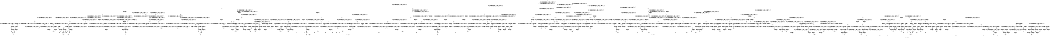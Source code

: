 digraph BCG {
size = "7, 10.5";
center = TRUE;
node [shape = circle];
0 [peripheries = 2];
0 -> 1 [label = "EX !0 !ATOMIC_EXCH_BRANCH (1, +0, TRUE, +0, 1, TRUE) !{0, 1, 2}"];
0 -> 2 [label = "EX !2 !ATOMIC_EXCH_BRANCH (1, +1, TRUE, +0, 2, TRUE) !{0, 1, 2}"];
0 -> 3 [label = "EX !1 !ATOMIC_EXCH_BRANCH (1, +1, TRUE, +1, 1, FALSE) !{0, 1, 2}"];
0 -> 4 [label = "EX !0 !ATOMIC_EXCH_BRANCH (1, +0, TRUE, +0, 1, TRUE) !{0, 1, 2}"];
1 -> 1 [label = "EX !0 !ATOMIC_EXCH_BRANCH (1, +0, TRUE, +0, 1, TRUE) !{0, 1, 2}"];
1 -> 5 [label = "EX !2 !ATOMIC_EXCH_BRANCH (1, +1, TRUE, +0, 2, TRUE) !{0, 1, 2}"];
1 -> 6 [label = "EX !1 !ATOMIC_EXCH_BRANCH (1, +1, TRUE, +1, 1, FALSE) !{0, 1, 2}"];
1 -> 4 [label = "EX !0 !ATOMIC_EXCH_BRANCH (1, +0, TRUE, +0, 1, TRUE) !{0, 1, 2}"];
2 -> 7 [label = "EX !0 !ATOMIC_EXCH_BRANCH (1, +0, TRUE, +0, 1, FALSE) !{0, 1, 2}"];
2 -> 8 [label = "EX !1 !ATOMIC_EXCH_BRANCH (1, +1, TRUE, +1, 1, TRUE) !{0, 1, 2}"];
2 -> 9 [label = "TERMINATE !2"];
2 -> 10 [label = "EX !0 !ATOMIC_EXCH_BRANCH (1, +0, TRUE, +0, 1, FALSE) !{0, 1, 2}"];
3 -> 11 [label = "EX !0 !ATOMIC_EXCH_BRANCH (1, +0, TRUE, +0, 1, FALSE) !{0, 1, 2}"];
3 -> 12 [label = "EX !2 !ATOMIC_EXCH_BRANCH (1, +1, TRUE, +0, 2, FALSE) !{0, 1, 2}"];
3 -> 13 [label = "TERMINATE !1"];
3 -> 14 [label = "EX !0 !ATOMIC_EXCH_BRANCH (1, +0, TRUE, +0, 1, FALSE) !{0, 1, 2}"];
4 -> 15 [label = "EX !1 !ATOMIC_EXCH_BRANCH (1, +1, TRUE, +1, 1, FALSE) !{0, 1, 2}"];
4 -> 4 [label = "EX !0 !ATOMIC_EXCH_BRANCH (1, +0, TRUE, +0, 1, TRUE) !{0, 1, 2}"];
4 -> 16 [label = "EX !2 !ATOMIC_EXCH_BRANCH (1, +1, TRUE, +0, 2, TRUE) !{0, 1, 2}"];
4 -> 17 [label = "EX !1 !ATOMIC_EXCH_BRANCH (1, +1, TRUE, +1, 1, FALSE) !{0, 1, 2}"];
5 -> 7 [label = "EX !0 !ATOMIC_EXCH_BRANCH (1, +0, TRUE, +0, 1, FALSE) !{0, 1, 2}"];
5 -> 18 [label = "EX !1 !ATOMIC_EXCH_BRANCH (1, +1, TRUE, +1, 1, TRUE) !{0, 1, 2}"];
5 -> 19 [label = "TERMINATE !2"];
5 -> 10 [label = "EX !0 !ATOMIC_EXCH_BRANCH (1, +0, TRUE, +0, 1, FALSE) !{0, 1, 2}"];
6 -> 11 [label = "EX !0 !ATOMIC_EXCH_BRANCH (1, +0, TRUE, +0, 1, FALSE) !{0, 1, 2}"];
6 -> 20 [label = "EX !2 !ATOMIC_EXCH_BRANCH (1, +1, TRUE, +0, 2, FALSE) !{0, 1, 2}"];
6 -> 21 [label = "TERMINATE !1"];
6 -> 14 [label = "EX !0 !ATOMIC_EXCH_BRANCH (1, +0, TRUE, +0, 1, FALSE) !{0, 1, 2}"];
7 -> 22 [label = "EX !1 !ATOMIC_EXCH_BRANCH (1, +1, TRUE, +1, 1, FALSE) !{0, 1, 2}"];
7 -> 23 [label = "TERMINATE !0"];
7 -> 24 [label = "TERMINATE !2"];
8 -> 8 [label = "EX !1 !ATOMIC_EXCH_BRANCH (1, +1, TRUE, +1, 1, TRUE) !{0, 1, 2}"];
8 -> 25 [label = "EX !0 !ATOMIC_EXCH_BRANCH (1, +0, TRUE, +0, 1, FALSE) !{0, 1, 2}"];
8 -> 26 [label = "TERMINATE !2"];
8 -> 27 [label = "EX !0 !ATOMIC_EXCH_BRANCH (1, +0, TRUE, +0, 1, FALSE) !{0, 1, 2}"];
9 -> 28 [label = "EX !0 !ATOMIC_EXCH_BRANCH (1, +0, TRUE, +0, 1, FALSE) !{0, 1}"];
9 -> 29 [label = "EX !1 !ATOMIC_EXCH_BRANCH (1, +1, TRUE, +1, 1, TRUE) !{0, 1}"];
9 -> 30 [label = "EX !0 !ATOMIC_EXCH_BRANCH (1, +0, TRUE, +0, 1, FALSE) !{0, 1}"];
10 -> 31 [label = "EX !1 !ATOMIC_EXCH_BRANCH (1, +1, TRUE, +1, 1, FALSE) !{0, 1, 2}"];
10 -> 32 [label = "EX !1 !ATOMIC_EXCH_BRANCH (1, +1, TRUE, +1, 1, FALSE) !{0, 1, 2}"];
10 -> 33 [label = "TERMINATE !0"];
10 -> 34 [label = "TERMINATE !2"];
11 -> 22 [label = "EX !2 !ATOMIC_EXCH_BRANCH (1, +1, TRUE, +0, 2, TRUE) !{0, 1, 2}"];
11 -> 35 [label = "TERMINATE !0"];
11 -> 36 [label = "TERMINATE !1"];
12 -> 37 [label = "EX !0 !ATOMIC_EXCH_BRANCH (1, +0, TRUE, +0, 1, FALSE) !{0, 1, 2}"];
12 -> 38 [label = "TERMINATE !2"];
12 -> 39 [label = "TERMINATE !1"];
12 -> 40 [label = "EX !0 !ATOMIC_EXCH_BRANCH (1, +0, TRUE, +0, 1, FALSE) !{0, 1, 2}"];
13 -> 41 [label = "EX !0 !ATOMIC_EXCH_BRANCH (1, +0, TRUE, +0, 1, FALSE) !{0, 2}"];
13 -> 42 [label = "EX !2 !ATOMIC_EXCH_BRANCH (1, +1, TRUE, +0, 2, FALSE) !{0, 2}"];
13 -> 43 [label = "EX !0 !ATOMIC_EXCH_BRANCH (1, +0, TRUE, +0, 1, FALSE) !{0, 2}"];
14 -> 32 [label = "EX !2 !ATOMIC_EXCH_BRANCH (1, +1, TRUE, +0, 2, TRUE) !{0, 1, 2}"];
14 -> 44 [label = "TERMINATE !0"];
14 -> 45 [label = "TERMINATE !1"];
15 -> 46 [label = "EX !2 !ATOMIC_EXCH_BRANCH (1, +1, TRUE, +0, 2, FALSE) !{0, 1, 2}"];
15 -> 47 [label = "EX !0 !ATOMIC_EXCH_BRANCH (1, +0, TRUE, +0, 1, FALSE) !{0, 1, 2}"];
15 -> 48 [label = "EX !2 !ATOMIC_EXCH_BRANCH (1, +1, TRUE, +0, 2, FALSE) !{0, 1, 2}"];
15 -> 49 [label = "TERMINATE !1"];
16 -> 50 [label = "EX !1 !ATOMIC_EXCH_BRANCH (1, +1, TRUE, +1, 1, TRUE) !{0, 1, 2}"];
16 -> 10 [label = "EX !0 !ATOMIC_EXCH_BRANCH (1, +0, TRUE, +0, 1, FALSE) !{0, 1, 2}"];
16 -> 51 [label = "EX !1 !ATOMIC_EXCH_BRANCH (1, +1, TRUE, +1, 1, TRUE) !{0, 1, 2}"];
16 -> 52 [label = "TERMINATE !2"];
17 -> 14 [label = "EX !0 !ATOMIC_EXCH_BRANCH (1, +0, TRUE, +0, 1, FALSE) !{0, 1, 2}"];
17 -> 53 [label = "EX !2 !ATOMIC_EXCH_BRANCH (1, +1, TRUE, +0, 2, FALSE) !{0, 1, 2}"];
17 -> 54 [label = "TERMINATE !1"];
18 -> 25 [label = "EX !0 !ATOMIC_EXCH_BRANCH (1, +0, TRUE, +0, 1, FALSE) !{0, 1, 2}"];
18 -> 18 [label = "EX !1 !ATOMIC_EXCH_BRANCH (1, +1, TRUE, +1, 1, TRUE) !{0, 1, 2}"];
18 -> 55 [label = "TERMINATE !2"];
18 -> 27 [label = "EX !0 !ATOMIC_EXCH_BRANCH (1, +0, TRUE, +0, 1, FALSE) !{0, 1, 2}"];
19 -> 28 [label = "EX !0 !ATOMIC_EXCH_BRANCH (1, +0, TRUE, +0, 1, FALSE) !{0, 1}"];
19 -> 56 [label = "EX !1 !ATOMIC_EXCH_BRANCH (1, +1, TRUE, +1, 1, TRUE) !{0, 1}"];
19 -> 30 [label = "EX !0 !ATOMIC_EXCH_BRANCH (1, +0, TRUE, +0, 1, FALSE) !{0, 1}"];
20 -> 37 [label = "EX !0 !ATOMIC_EXCH_BRANCH (1, +0, TRUE, +0, 1, FALSE) !{0, 1, 2}"];
20 -> 57 [label = "TERMINATE !2"];
20 -> 58 [label = "TERMINATE !1"];
20 -> 40 [label = "EX !0 !ATOMIC_EXCH_BRANCH (1, +0, TRUE, +0, 1, FALSE) !{0, 1, 2}"];
21 -> 41 [label = "EX !0 !ATOMIC_EXCH_BRANCH (1, +0, TRUE, +0, 1, FALSE) !{0, 2}"];
21 -> 59 [label = "EX !2 !ATOMIC_EXCH_BRANCH (1, +1, TRUE, +0, 2, FALSE) !{0, 2}"];
21 -> 43 [label = "EX !0 !ATOMIC_EXCH_BRANCH (1, +0, TRUE, +0, 1, FALSE) !{0, 2}"];
22 -> 60 [label = "TERMINATE !0"];
22 -> 61 [label = "TERMINATE !2"];
22 -> 62 [label = "TERMINATE !1"];
23 -> 63 [label = "EX !1 !ATOMIC_EXCH_BRANCH (1, +1, TRUE, +1, 1, FALSE) !{1, 2}"];
23 -> 64 [label = "TERMINATE !2"];
23 -> 65 [label = "EX !1 !ATOMIC_EXCH_BRANCH (1, +1, TRUE, +1, 1, FALSE) !{1, 2}"];
24 -> 66 [label = "EX !1 !ATOMIC_EXCH_BRANCH (1, +1, TRUE, +1, 1, FALSE) !{0, 1}"];
24 -> 67 [label = "TERMINATE !0"];
25 -> 22 [label = "EX !1 !ATOMIC_EXCH_BRANCH (1, +1, TRUE, +1, 1, FALSE) !{0, 1, 2}"];
25 -> 68 [label = "TERMINATE !0"];
25 -> 69 [label = "TERMINATE !2"];
26 -> 29 [label = "EX !1 !ATOMIC_EXCH_BRANCH (1, +1, TRUE, +1, 1, TRUE) !{0, 1}"];
26 -> 70 [label = "EX !0 !ATOMIC_EXCH_BRANCH (1, +0, TRUE, +0, 1, FALSE) !{0, 1}"];
26 -> 71 [label = "EX !0 !ATOMIC_EXCH_BRANCH (1, +0, TRUE, +0, 1, FALSE) !{0, 1}"];
27 -> 31 [label = "EX !1 !ATOMIC_EXCH_BRANCH (1, +1, TRUE, +1, 1, FALSE) !{0, 1, 2}"];
27 -> 32 [label = "EX !1 !ATOMIC_EXCH_BRANCH (1, +1, TRUE, +1, 1, FALSE) !{0, 1, 2}"];
27 -> 72 [label = "TERMINATE !0"];
27 -> 73 [label = "TERMINATE !2"];
28 -> 66 [label = "EX !1 !ATOMIC_EXCH_BRANCH (1, +1, TRUE, +1, 1, FALSE) !{0, 1}"];
28 -> 67 [label = "TERMINATE !0"];
29 -> 29 [label = "EX !1 !ATOMIC_EXCH_BRANCH (1, +1, TRUE, +1, 1, TRUE) !{0, 1}"];
29 -> 70 [label = "EX !0 !ATOMIC_EXCH_BRANCH (1, +0, TRUE, +0, 1, FALSE) !{0, 1}"];
29 -> 71 [label = "EX !0 !ATOMIC_EXCH_BRANCH (1, +0, TRUE, +0, 1, FALSE) !{0, 1}"];
30 -> 74 [label = "EX !1 !ATOMIC_EXCH_BRANCH (1, +1, TRUE, +1, 1, FALSE) !{0, 1}"];
30 -> 75 [label = "EX !1 !ATOMIC_EXCH_BRANCH (1, +1, TRUE, +1, 1, FALSE) !{0, 1}"];
30 -> 76 [label = "TERMINATE !0"];
31 -> 77 [label = "TERMINATE !0"];
31 -> 78 [label = "TERMINATE !2"];
31 -> 79 [label = "TERMINATE !1"];
32 -> 80 [label = "TERMINATE !0"];
32 -> 81 [label = "TERMINATE !2"];
32 -> 82 [label = "TERMINATE !1"];
33 -> 83 [label = "EX !1 !ATOMIC_EXCH_BRANCH (1, +1, TRUE, +1, 1, FALSE) !{1, 2}"];
33 -> 84 [label = "TERMINATE !2"];
34 -> 85 [label = "EX !1 !ATOMIC_EXCH_BRANCH (1, +1, TRUE, +1, 1, FALSE) !{0, 1}"];
34 -> 86 [label = "TERMINATE !0"];
35 -> 63 [label = "EX !2 !ATOMIC_EXCH_BRANCH (1, +1, TRUE, +0, 2, TRUE) !{1, 2}"];
35 -> 87 [label = "TERMINATE !1"];
36 -> 88 [label = "EX !2 !ATOMIC_EXCH_BRANCH (1, +1, TRUE, +0, 2, TRUE) !{0, 2}"];
36 -> 89 [label = "TERMINATE !0"];
37 -> 90 [label = "TERMINATE !0"];
37 -> 91 [label = "TERMINATE !2"];
37 -> 92 [label = "TERMINATE !1"];
38 -> 93 [label = "EX !0 !ATOMIC_EXCH_BRANCH (1, +0, TRUE, +0, 1, FALSE) !{0, 1}"];
38 -> 94 [label = "TERMINATE !1"];
38 -> 95 [label = "EX !0 !ATOMIC_EXCH_BRANCH (1, +0, TRUE, +0, 1, FALSE) !{0, 1}"];
39 -> 96 [label = "EX !0 !ATOMIC_EXCH_BRANCH (1, +0, TRUE, +0, 1, FALSE) !{0, 2}"];
39 -> 97 [label = "TERMINATE !2"];
39 -> 98 [label = "EX !0 !ATOMIC_EXCH_BRANCH (1, +0, TRUE, +0, 1, FALSE) !{0, 2}"];
40 -> 99 [label = "TERMINATE !0"];
40 -> 100 [label = "TERMINATE !2"];
40 -> 101 [label = "TERMINATE !1"];
41 -> 88 [label = "EX !2 !ATOMIC_EXCH_BRANCH (1, +1, TRUE, +0, 2, TRUE) !{0, 2}"];
41 -> 89 [label = "TERMINATE !0"];
42 -> 96 [label = "EX !0 !ATOMIC_EXCH_BRANCH (1, +0, TRUE, +0, 1, FALSE) !{0, 2}"];
42 -> 97 [label = "TERMINATE !2"];
42 -> 98 [label = "EX !0 !ATOMIC_EXCH_BRANCH (1, +0, TRUE, +0, 1, FALSE) !{0, 2}"];
43 -> 102 [label = "EX !2 !ATOMIC_EXCH_BRANCH (1, +1, TRUE, +0, 2, TRUE) !{0, 2}"];
43 -> 103 [label = "EX !2 !ATOMIC_EXCH_BRANCH (1, +1, TRUE, +0, 2, TRUE) !{0, 2}"];
43 -> 104 [label = "TERMINATE !0"];
44 -> 83 [label = "EX !2 !ATOMIC_EXCH_BRANCH (1, +1, TRUE, +0, 2, TRUE) !{1, 2}"];
44 -> 105 [label = "TERMINATE !1"];
45 -> 106 [label = "EX !2 !ATOMIC_EXCH_BRANCH (1, +1, TRUE, +0, 2, TRUE) !{0, 2}"];
45 -> 107 [label = "TERMINATE !0"];
46 -> 108 [label = "EX !0 !ATOMIC_EXCH_BRANCH (1, +0, TRUE, +0, 1, FALSE) !{0, 1, 2}"];
46 -> 109 [label = "TERMINATE !2"];
46 -> 110 [label = "TERMINATE !1"];
46 -> 40 [label = "EX !0 !ATOMIC_EXCH_BRANCH (1, +0, TRUE, +0, 1, FALSE) !{0, 1, 2}"];
47 -> 111 [label = "EX !2 !ATOMIC_EXCH_BRANCH (1, +1, TRUE, +0, 2, TRUE) !{0, 1, 2}"];
47 -> 31 [label = "EX !2 !ATOMIC_EXCH_BRANCH (1, +1, TRUE, +0, 2, TRUE) !{0, 1, 2}"];
47 -> 112 [label = "TERMINATE !0"];
47 -> 113 [label = "TERMINATE !1"];
48 -> 114 [label = "EX !0 !ATOMIC_EXCH_BRANCH (1, +0, TRUE, +0, 1, FALSE) !{0, 1, 2}"];
48 -> 115 [label = "TERMINATE !2"];
48 -> 116 [label = "TERMINATE !1"];
49 -> 117 [label = "EX !0 !ATOMIC_EXCH_BRANCH (1, +0, TRUE, +0, 1, FALSE) !{0, 2}"];
49 -> 118 [label = "EX !2 !ATOMIC_EXCH_BRANCH (1, +1, TRUE, +0, 2, FALSE) !{0, 2}"];
50 -> 119 [label = "EX !0 !ATOMIC_EXCH_BRANCH (1, +0, TRUE, +0, 1, FALSE) !{0, 1, 2}"];
50 -> 50 [label = "EX !1 !ATOMIC_EXCH_BRANCH (1, +1, TRUE, +1, 1, TRUE) !{0, 1, 2}"];
50 -> 120 [label = "TERMINATE !2"];
51 -> 50 [label = "EX !1 !ATOMIC_EXCH_BRANCH (1, +1, TRUE, +1, 1, TRUE) !{0, 1, 2}"];
51 -> 27 [label = "EX !0 !ATOMIC_EXCH_BRANCH (1, +0, TRUE, +0, 1, FALSE) !{0, 1, 2}"];
51 -> 51 [label = "EX !1 !ATOMIC_EXCH_BRANCH (1, +1, TRUE, +1, 1, TRUE) !{0, 1, 2}"];
51 -> 121 [label = "TERMINATE !2"];
52 -> 122 [label = "EX !0 !ATOMIC_EXCH_BRANCH (1, +0, TRUE, +0, 1, FALSE) !{0, 1}"];
52 -> 123 [label = "EX !1 !ATOMIC_EXCH_BRANCH (1, +1, TRUE, +1, 1, TRUE) !{0, 1}"];
53 -> 40 [label = "EX !0 !ATOMIC_EXCH_BRANCH (1, +0, TRUE, +0, 1, FALSE) !{0, 1, 2}"];
53 -> 124 [label = "TERMINATE !2"];
53 -> 125 [label = "TERMINATE !1"];
54 -> 126 [label = "EX !0 !ATOMIC_EXCH_BRANCH (1, +0, TRUE, +0, 1, FALSE) !{0, 2}"];
54 -> 127 [label = "EX !2 !ATOMIC_EXCH_BRANCH (1, +1, TRUE, +0, 2, FALSE) !{0, 2}"];
55 -> 70 [label = "EX !0 !ATOMIC_EXCH_BRANCH (1, +0, TRUE, +0, 1, FALSE) !{0, 1}"];
55 -> 56 [label = "EX !1 !ATOMIC_EXCH_BRANCH (1, +1, TRUE, +1, 1, TRUE) !{0, 1}"];
55 -> 71 [label = "EX !0 !ATOMIC_EXCH_BRANCH (1, +0, TRUE, +0, 1, FALSE) !{0, 1}"];
56 -> 70 [label = "EX !0 !ATOMIC_EXCH_BRANCH (1, +0, TRUE, +0, 1, FALSE) !{0, 1}"];
56 -> 56 [label = "EX !1 !ATOMIC_EXCH_BRANCH (1, +1, TRUE, +1, 1, TRUE) !{0, 1}"];
56 -> 71 [label = "EX !0 !ATOMIC_EXCH_BRANCH (1, +0, TRUE, +0, 1, FALSE) !{0, 1}"];
57 -> 93 [label = "EX !0 !ATOMIC_EXCH_BRANCH (1, +0, TRUE, +0, 1, FALSE) !{0, 1}"];
57 -> 128 [label = "TERMINATE !1"];
57 -> 95 [label = "EX !0 !ATOMIC_EXCH_BRANCH (1, +0, TRUE, +0, 1, FALSE) !{0, 1}"];
58 -> 96 [label = "EX !0 !ATOMIC_EXCH_BRANCH (1, +0, TRUE, +0, 1, FALSE) !{0, 2}"];
58 -> 129 [label = "TERMINATE !2"];
58 -> 98 [label = "EX !0 !ATOMIC_EXCH_BRANCH (1, +0, TRUE, +0, 1, FALSE) !{0, 2}"];
59 -> 96 [label = "EX !0 !ATOMIC_EXCH_BRANCH (1, +0, TRUE, +0, 1, FALSE) !{0, 2}"];
59 -> 129 [label = "TERMINATE !2"];
59 -> 98 [label = "EX !0 !ATOMIC_EXCH_BRANCH (1, +0, TRUE, +0, 1, FALSE) !{0, 2}"];
60 -> 130 [label = "TERMINATE !2"];
60 -> 131 [label = "TERMINATE !1"];
61 -> 132 [label = "TERMINATE !0"];
61 -> 133 [label = "TERMINATE !1"];
62 -> 134 [label = "TERMINATE !0"];
62 -> 135 [label = "TERMINATE !2"];
63 -> 130 [label = "TERMINATE !2"];
63 -> 131 [label = "TERMINATE !1"];
64 -> 136 [label = "EX !1 !ATOMIC_EXCH_BRANCH (1, +1, TRUE, +1, 1, FALSE) !{1}"];
64 -> 137 [label = "EX !1 !ATOMIC_EXCH_BRANCH (1, +1, TRUE, +1, 1, FALSE) !{1}"];
65 -> 138 [label = "TERMINATE !2"];
65 -> 139 [label = "TERMINATE !1"];
66 -> 132 [label = "TERMINATE !0"];
66 -> 133 [label = "TERMINATE !1"];
67 -> 136 [label = "EX !1 !ATOMIC_EXCH_BRANCH (1, +1, TRUE, +1, 1, FALSE) !{1}"];
67 -> 137 [label = "EX !1 !ATOMIC_EXCH_BRANCH (1, +1, TRUE, +1, 1, FALSE) !{1}"];
68 -> 63 [label = "EX !1 !ATOMIC_EXCH_BRANCH (1, +1, TRUE, +1, 1, FALSE) !{1, 2}"];
68 -> 140 [label = "TERMINATE !2"];
68 -> 65 [label = "EX !1 !ATOMIC_EXCH_BRANCH (1, +1, TRUE, +1, 1, FALSE) !{1, 2}"];
69 -> 66 [label = "EX !1 !ATOMIC_EXCH_BRANCH (1, +1, TRUE, +1, 1, FALSE) !{0, 1}"];
69 -> 141 [label = "TERMINATE !0"];
70 -> 66 [label = "EX !1 !ATOMIC_EXCH_BRANCH (1, +1, TRUE, +1, 1, FALSE) !{0, 1}"];
70 -> 141 [label = "TERMINATE !0"];
71 -> 74 [label = "EX !1 !ATOMIC_EXCH_BRANCH (1, +1, TRUE, +1, 1, FALSE) !{0, 1}"];
71 -> 75 [label = "EX !1 !ATOMIC_EXCH_BRANCH (1, +1, TRUE, +1, 1, FALSE) !{0, 1}"];
71 -> 142 [label = "TERMINATE !0"];
72 -> 83 [label = "EX !1 !ATOMIC_EXCH_BRANCH (1, +1, TRUE, +1, 1, FALSE) !{1, 2}"];
72 -> 143 [label = "TERMINATE !2"];
73 -> 85 [label = "EX !1 !ATOMIC_EXCH_BRANCH (1, +1, TRUE, +1, 1, FALSE) !{0, 1}"];
73 -> 144 [label = "TERMINATE !0"];
74 -> 145 [label = "TERMINATE !0"];
74 -> 146 [label = "TERMINATE !1"];
75 -> 147 [label = "TERMINATE !0"];
75 -> 148 [label = "TERMINATE !1"];
76 -> 149 [label = "EX !1 !ATOMIC_EXCH_BRANCH (1, +1, TRUE, +1, 1, FALSE) !{1}"];
77 -> 150 [label = "TERMINATE !2"];
77 -> 151 [label = "TERMINATE !1"];
78 -> 152 [label = "TERMINATE !0"];
78 -> 153 [label = "TERMINATE !1"];
79 -> 154 [label = "TERMINATE !0"];
79 -> 155 [label = "TERMINATE !2"];
80 -> 156 [label = "TERMINATE !2"];
80 -> 157 [label = "TERMINATE !1"];
81 -> 158 [label = "TERMINATE !0"];
81 -> 159 [label = "TERMINATE !1"];
82 -> 160 [label = "TERMINATE !0"];
82 -> 161 [label = "TERMINATE !2"];
83 -> 156 [label = "TERMINATE !2"];
83 -> 157 [label = "TERMINATE !1"];
84 -> 162 [label = "EX !1 !ATOMIC_EXCH_BRANCH (1, +1, TRUE, +1, 1, FALSE) !{1}"];
85 -> 158 [label = "TERMINATE !0"];
85 -> 159 [label = "TERMINATE !1"];
86 -> 162 [label = "EX !1 !ATOMIC_EXCH_BRANCH (1, +1, TRUE, +1, 1, FALSE) !{1}"];
87 -> 163 [label = "EX !2 !ATOMIC_EXCH_BRANCH (1, +1, TRUE, +0, 2, TRUE) !{2}"];
87 -> 164 [label = "EX !2 !ATOMIC_EXCH_BRANCH (1, +1, TRUE, +0, 2, TRUE) !{2}"];
88 -> 134 [label = "TERMINATE !0"];
88 -> 135 [label = "TERMINATE !2"];
89 -> 163 [label = "EX !2 !ATOMIC_EXCH_BRANCH (1, +1, TRUE, +0, 2, TRUE) !{2}"];
89 -> 164 [label = "EX !2 !ATOMIC_EXCH_BRANCH (1, +1, TRUE, +0, 2, TRUE) !{2}"];
90 -> 165 [label = "TERMINATE !2"];
90 -> 166 [label = "TERMINATE !1"];
91 -> 167 [label = "TERMINATE !0"];
91 -> 168 [label = "TERMINATE !1"];
92 -> 169 [label = "TERMINATE !0"];
92 -> 170 [label = "TERMINATE !2"];
93 -> 167 [label = "TERMINATE !0"];
93 -> 168 [label = "TERMINATE !1"];
94 -> 171 [label = "EX !0 !ATOMIC_EXCH_BRANCH (1, +0, TRUE, +0, 1, FALSE) !{0}"];
94 -> 172 [label = "EX !0 !ATOMIC_EXCH_BRANCH (1, +0, TRUE, +0, 1, FALSE) !{0}"];
95 -> 173 [label = "TERMINATE !0"];
95 -> 174 [label = "TERMINATE !1"];
96 -> 169 [label = "TERMINATE !0"];
96 -> 170 [label = "TERMINATE !2"];
97 -> 171 [label = "EX !0 !ATOMIC_EXCH_BRANCH (1, +0, TRUE, +0, 1, FALSE) !{0}"];
97 -> 172 [label = "EX !0 !ATOMIC_EXCH_BRANCH (1, +0, TRUE, +0, 1, FALSE) !{0}"];
98 -> 175 [label = "TERMINATE !0"];
98 -> 176 [label = "TERMINATE !2"];
99 -> 177 [label = "TERMINATE !2"];
99 -> 178 [label = "TERMINATE !1"];
100 -> 179 [label = "TERMINATE !0"];
100 -> 180 [label = "TERMINATE !1"];
101 -> 181 [label = "TERMINATE !0"];
101 -> 182 [label = "TERMINATE !2"];
102 -> 183 [label = "TERMINATE !0"];
102 -> 184 [label = "TERMINATE !2"];
103 -> 185 [label = "TERMINATE !0"];
103 -> 186 [label = "TERMINATE !2"];
104 -> 187 [label = "EX !2 !ATOMIC_EXCH_BRANCH (1, +1, TRUE, +0, 2, TRUE) !{2}"];
105 -> 188 [label = "EX !2 !ATOMIC_EXCH_BRANCH (1, +1, TRUE, +0, 2, TRUE) !{2}"];
106 -> 160 [label = "TERMINATE !0"];
106 -> 161 [label = "TERMINATE !2"];
107 -> 188 [label = "EX !2 !ATOMIC_EXCH_BRANCH (1, +1, TRUE, +0, 2, TRUE) !{2}"];
108 -> 189 [label = "TERMINATE !0"];
108 -> 190 [label = "TERMINATE !2"];
108 -> 191 [label = "TERMINATE !1"];
109 -> 192 [label = "EX !0 !ATOMIC_EXCH_BRANCH (1, +0, TRUE, +0, 1, FALSE) !{0, 1}"];
109 -> 193 [label = "TERMINATE !1"];
110 -> 194 [label = "EX !0 !ATOMIC_EXCH_BRANCH (1, +0, TRUE, +0, 1, FALSE) !{0, 2}"];
110 -> 195 [label = "TERMINATE !2"];
111 -> 196 [label = "TERMINATE !0"];
111 -> 197 [label = "TERMINATE !2"];
111 -> 198 [label = "TERMINATE !1"];
112 -> 199 [label = "EX !2 !ATOMIC_EXCH_BRANCH (1, +1, TRUE, +0, 2, TRUE) !{1, 2}"];
112 -> 200 [label = "TERMINATE !1"];
113 -> 201 [label = "EX !2 !ATOMIC_EXCH_BRANCH (1, +1, TRUE, +0, 2, TRUE) !{0, 2}"];
113 -> 202 [label = "TERMINATE !0"];
114 -> 203 [label = "TERMINATE !0"];
114 -> 204 [label = "TERMINATE !2"];
114 -> 205 [label = "TERMINATE !1"];
115 -> 206 [label = "EX !0 !ATOMIC_EXCH_BRANCH (1, +0, TRUE, +0, 1, FALSE) !{0, 1}"];
115 -> 207 [label = "TERMINATE !1"];
116 -> 208 [label = "EX !0 !ATOMIC_EXCH_BRANCH (1, +0, TRUE, +0, 1, FALSE) !{0, 2}"];
116 -> 209 [label = "TERMINATE !2"];
117 -> 201 [label = "EX !2 !ATOMIC_EXCH_BRANCH (1, +1, TRUE, +0, 2, TRUE) !{0, 2}"];
117 -> 202 [label = "TERMINATE !0"];
118 -> 208 [label = "EX !0 !ATOMIC_EXCH_BRANCH (1, +0, TRUE, +0, 1, FALSE) !{0, 2}"];
118 -> 209 [label = "TERMINATE !2"];
119 -> 31 [label = "EX !1 !ATOMIC_EXCH_BRANCH (1, +1, TRUE, +1, 1, FALSE) !{0, 1, 2}"];
119 -> 210 [label = "TERMINATE !0"];
119 -> 211 [label = "TERMINATE !2"];
120 -> 212 [label = "EX !0 !ATOMIC_EXCH_BRANCH (1, +0, TRUE, +0, 1, FALSE) !{0, 1}"];
120 -> 213 [label = "EX !1 !ATOMIC_EXCH_BRANCH (1, +1, TRUE, +1, 1, TRUE) !{0, 1}"];
121 -> 214 [label = "EX !0 !ATOMIC_EXCH_BRANCH (1, +0, TRUE, +0, 1, FALSE) !{0, 1}"];
121 -> 123 [label = "EX !1 !ATOMIC_EXCH_BRANCH (1, +1, TRUE, +1, 1, TRUE) !{0, 1}"];
122 -> 85 [label = "EX !1 !ATOMIC_EXCH_BRANCH (1, +1, TRUE, +1, 1, FALSE) !{0, 1}"];
122 -> 86 [label = "TERMINATE !0"];
123 -> 214 [label = "EX !0 !ATOMIC_EXCH_BRANCH (1, +0, TRUE, +0, 1, FALSE) !{0, 1}"];
123 -> 123 [label = "EX !1 !ATOMIC_EXCH_BRANCH (1, +1, TRUE, +1, 1, TRUE) !{0, 1}"];
124 -> 215 [label = "EX !0 !ATOMIC_EXCH_BRANCH (1, +0, TRUE, +0, 1, FALSE) !{0, 1}"];
124 -> 216 [label = "TERMINATE !1"];
125 -> 217 [label = "EX !0 !ATOMIC_EXCH_BRANCH (1, +0, TRUE, +0, 1, FALSE) !{0, 2}"];
125 -> 218 [label = "TERMINATE !2"];
126 -> 106 [label = "EX !2 !ATOMIC_EXCH_BRANCH (1, +1, TRUE, +0, 2, TRUE) !{0, 2}"];
126 -> 107 [label = "TERMINATE !0"];
127 -> 217 [label = "EX !0 !ATOMIC_EXCH_BRANCH (1, +0, TRUE, +0, 1, FALSE) !{0, 2}"];
127 -> 218 [label = "TERMINATE !2"];
128 -> 171 [label = "EX !0 !ATOMIC_EXCH_BRANCH (1, +0, TRUE, +0, 1, FALSE) !{0}"];
128 -> 172 [label = "EX !0 !ATOMIC_EXCH_BRANCH (1, +0, TRUE, +0, 1, FALSE) !{0}"];
129 -> 171 [label = "EX !0 !ATOMIC_EXCH_BRANCH (1, +0, TRUE, +0, 1, FALSE) !{0}"];
129 -> 172 [label = "EX !0 !ATOMIC_EXCH_BRANCH (1, +0, TRUE, +0, 1, FALSE) !{0}"];
130 -> 219 [label = "TERMINATE !1"];
131 -> 220 [label = "TERMINATE !2"];
132 -> 219 [label = "TERMINATE !1"];
133 -> 221 [label = "TERMINATE !0"];
134 -> 220 [label = "TERMINATE !2"];
135 -> 221 [label = "TERMINATE !0"];
136 -> 219 [label = "TERMINATE !1"];
137 -> 222 [label = "TERMINATE !1"];
138 -> 223 [label = "TERMINATE !1"];
139 -> 224 [label = "TERMINATE !2"];
140 -> 136 [label = "EX !1 !ATOMIC_EXCH_BRANCH (1, +1, TRUE, +1, 1, FALSE) !{1}"];
140 -> 137 [label = "EX !1 !ATOMIC_EXCH_BRANCH (1, +1, TRUE, +1, 1, FALSE) !{1}"];
141 -> 136 [label = "EX !1 !ATOMIC_EXCH_BRANCH (1, +1, TRUE, +1, 1, FALSE) !{1}"];
141 -> 137 [label = "EX !1 !ATOMIC_EXCH_BRANCH (1, +1, TRUE, +1, 1, FALSE) !{1}"];
142 -> 149 [label = "EX !1 !ATOMIC_EXCH_BRANCH (1, +1, TRUE, +1, 1, FALSE) !{1}"];
143 -> 162 [label = "EX !1 !ATOMIC_EXCH_BRANCH (1, +1, TRUE, +1, 1, FALSE) !{1}"];
144 -> 162 [label = "EX !1 !ATOMIC_EXCH_BRANCH (1, +1, TRUE, +1, 1, FALSE) !{1}"];
145 -> 225 [label = "TERMINATE !1"];
146 -> 226 [label = "TERMINATE !0"];
147 -> 227 [label = "TERMINATE !1"];
148 -> 228 [label = "TERMINATE !0"];
149 -> 227 [label = "TERMINATE !1"];
150 -> 229 [label = "TERMINATE !1"];
151 -> 230 [label = "TERMINATE !2"];
152 -> 229 [label = "TERMINATE !1"];
153 -> 231 [label = "TERMINATE !0"];
154 -> 230 [label = "TERMINATE !2"];
155 -> 231 [label = "TERMINATE !0"];
156 -> 232 [label = "TERMINATE !1"];
157 -> 233 [label = "TERMINATE !2"];
158 -> 232 [label = "TERMINATE !1"];
159 -> 234 [label = "TERMINATE !0"];
160 -> 233 [label = "TERMINATE !2"];
161 -> 234 [label = "TERMINATE !0"];
162 -> 232 [label = "TERMINATE !1"];
163 -> 220 [label = "TERMINATE !2"];
164 -> 235 [label = "TERMINATE !2"];
165 -> 236 [label = "TERMINATE !1"];
166 -> 237 [label = "TERMINATE !2"];
167 -> 236 [label = "TERMINATE !1"];
168 -> 238 [label = "TERMINATE !0"];
169 -> 237 [label = "TERMINATE !2"];
170 -> 238 [label = "TERMINATE !0"];
171 -> 238 [label = "TERMINATE !0"];
172 -> 239 [label = "TERMINATE !0"];
173 -> 240 [label = "TERMINATE !1"];
174 -> 241 [label = "TERMINATE !0"];
175 -> 242 [label = "TERMINATE !2"];
176 -> 243 [label = "TERMINATE !0"];
177 -> 244 [label = "TERMINATE !1"];
178 -> 245 [label = "TERMINATE !2"];
179 -> 244 [label = "TERMINATE !1"];
180 -> 246 [label = "TERMINATE !0"];
181 -> 245 [label = "TERMINATE !2"];
182 -> 246 [label = "TERMINATE !0"];
183 -> 247 [label = "TERMINATE !2"];
184 -> 248 [label = "TERMINATE !0"];
185 -> 249 [label = "TERMINATE !2"];
186 -> 250 [label = "TERMINATE !0"];
187 -> 249 [label = "TERMINATE !2"];
188 -> 233 [label = "TERMINATE !2"];
189 -> 251 [label = "TERMINATE !2"];
189 -> 252 [label = "TERMINATE !1"];
190 -> 253 [label = "TERMINATE !0"];
190 -> 254 [label = "TERMINATE !1"];
191 -> 255 [label = "TERMINATE !0"];
191 -> 256 [label = "TERMINATE !2"];
192 -> 253 [label = "TERMINATE !0"];
192 -> 254 [label = "TERMINATE !1"];
193 -> 257 [label = "EX !0 !ATOMIC_EXCH_BRANCH (1, +0, TRUE, +0, 1, FALSE) !{0}"];
194 -> 255 [label = "TERMINATE !0"];
194 -> 256 [label = "TERMINATE !2"];
195 -> 257 [label = "EX !0 !ATOMIC_EXCH_BRANCH (1, +0, TRUE, +0, 1, FALSE) !{0}"];
196 -> 258 [label = "TERMINATE !2"];
196 -> 259 [label = "TERMINATE !1"];
197 -> 260 [label = "TERMINATE !0"];
197 -> 261 [label = "TERMINATE !1"];
198 -> 262 [label = "TERMINATE !0"];
198 -> 263 [label = "TERMINATE !2"];
199 -> 150 [label = "TERMINATE !2"];
199 -> 151 [label = "TERMINATE !1"];
200 -> 264 [label = "EX !2 !ATOMIC_EXCH_BRANCH (1, +1, TRUE, +0, 2, TRUE) !{2}"];
201 -> 154 [label = "TERMINATE !0"];
201 -> 155 [label = "TERMINATE !2"];
202 -> 264 [label = "EX !2 !ATOMIC_EXCH_BRANCH (1, +1, TRUE, +0, 2, TRUE) !{2}"];
203 -> 265 [label = "TERMINATE !2"];
203 -> 266 [label = "TERMINATE !1"];
204 -> 267 [label = "TERMINATE !0"];
204 -> 268 [label = "TERMINATE !1"];
205 -> 269 [label = "TERMINATE !0"];
205 -> 270 [label = "TERMINATE !2"];
206 -> 267 [label = "TERMINATE !0"];
206 -> 268 [label = "TERMINATE !1"];
207 -> 271 [label = "EX !0 !ATOMIC_EXCH_BRANCH (1, +0, TRUE, +0, 1, FALSE) !{0}"];
208 -> 269 [label = "TERMINATE !0"];
208 -> 270 [label = "TERMINATE !2"];
209 -> 271 [label = "EX !0 !ATOMIC_EXCH_BRANCH (1, +0, TRUE, +0, 1, FALSE) !{0}"];
210 -> 199 [label = "EX !1 !ATOMIC_EXCH_BRANCH (1, +1, TRUE, +1, 1, FALSE) !{1, 2}"];
210 -> 272 [label = "TERMINATE !2"];
211 -> 273 [label = "EX !1 !ATOMIC_EXCH_BRANCH (1, +1, TRUE, +1, 1, FALSE) !{0, 1}"];
211 -> 274 [label = "TERMINATE !0"];
212 -> 273 [label = "EX !1 !ATOMIC_EXCH_BRANCH (1, +1, TRUE, +1, 1, FALSE) !{0, 1}"];
212 -> 274 [label = "TERMINATE !0"];
213 -> 212 [label = "EX !0 !ATOMIC_EXCH_BRANCH (1, +0, TRUE, +0, 1, FALSE) !{0, 1}"];
213 -> 213 [label = "EX !1 !ATOMIC_EXCH_BRANCH (1, +1, TRUE, +1, 1, TRUE) !{0, 1}"];
214 -> 85 [label = "EX !1 !ATOMIC_EXCH_BRANCH (1, +1, TRUE, +1, 1, FALSE) !{0, 1}"];
214 -> 144 [label = "TERMINATE !0"];
215 -> 179 [label = "TERMINATE !0"];
215 -> 180 [label = "TERMINATE !1"];
216 -> 275 [label = "EX !0 !ATOMIC_EXCH_BRANCH (1, +0, TRUE, +0, 1, FALSE) !{0}"];
217 -> 181 [label = "TERMINATE !0"];
217 -> 182 [label = "TERMINATE !2"];
218 -> 275 [label = "EX !0 !ATOMIC_EXCH_BRANCH (1, +0, TRUE, +0, 1, FALSE) !{0}"];
219 -> 276 [label = "exit"];
220 -> 276 [label = "exit"];
221 -> 276 [label = "exit"];
222 -> 277 [label = "exit"];
223 -> 278 [label = "exit"];
224 -> 278 [label = "exit"];
225 -> 279 [label = "exit"];
226 -> 279 [label = "exit"];
227 -> 280 [label = "exit"];
228 -> 280 [label = "exit"];
229 -> 281 [label = "exit"];
230 -> 281 [label = "exit"];
231 -> 281 [label = "exit"];
232 -> 282 [label = "exit"];
233 -> 282 [label = "exit"];
234 -> 282 [label = "exit"];
235 -> 283 [label = "exit"];
236 -> 276 [label = "exit"];
237 -> 276 [label = "exit"];
238 -> 276 [label = "exit"];
239 -> 284 [label = "exit"];
240 -> 280 [label = "exit"];
241 -> 280 [label = "exit"];
242 -> 285 [label = "exit"];
243 -> 285 [label = "exit"];
244 -> 282 [label = "exit"];
245 -> 282 [label = "exit"];
246 -> 282 [label = "exit"];
247 -> 286 [label = "exit"];
248 -> 286 [label = "exit"];
249 -> 285 [label = "exit"];
250 -> 285 [label = "exit"];
251 -> 287 [label = "TERMINATE !1"];
252 -> 288 [label = "TERMINATE !2"];
253 -> 287 [label = "TERMINATE !1"];
254 -> 289 [label = "TERMINATE !0"];
255 -> 288 [label = "TERMINATE !2"];
256 -> 289 [label = "TERMINATE !0"];
257 -> 289 [label = "TERMINATE !0"];
258 -> 290 [label = "TERMINATE !1"];
259 -> 291 [label = "TERMINATE !2"];
260 -> 290 [label = "TERMINATE !1"];
261 -> 292 [label = "TERMINATE !0"];
262 -> 291 [label = "TERMINATE !2"];
263 -> 292 [label = "TERMINATE !0"];
264 -> 230 [label = "TERMINATE !2"];
265 -> 293 [label = "TERMINATE !1"];
266 -> 294 [label = "TERMINATE !2"];
267 -> 293 [label = "TERMINATE !1"];
268 -> 295 [label = "TERMINATE !0"];
269 -> 294 [label = "TERMINATE !2"];
270 -> 295 [label = "TERMINATE !0"];
271 -> 295 [label = "TERMINATE !0"];
272 -> 296 [label = "EX !1 !ATOMIC_EXCH_BRANCH (1, +1, TRUE, +1, 1, FALSE) !{1}"];
273 -> 152 [label = "TERMINATE !0"];
273 -> 153 [label = "TERMINATE !1"];
274 -> 296 [label = "EX !1 !ATOMIC_EXCH_BRANCH (1, +1, TRUE, +1, 1, FALSE) !{1}"];
275 -> 246 [label = "TERMINATE !0"];
287 -> 297 [label = "exit"];
288 -> 297 [label = "exit"];
289 -> 297 [label = "exit"];
290 -> 297 [label = "exit"];
291 -> 297 [label = "exit"];
292 -> 297 [label = "exit"];
293 -> 281 [label = "exit"];
294 -> 281 [label = "exit"];
295 -> 281 [label = "exit"];
296 -> 229 [label = "TERMINATE !1"];
}
